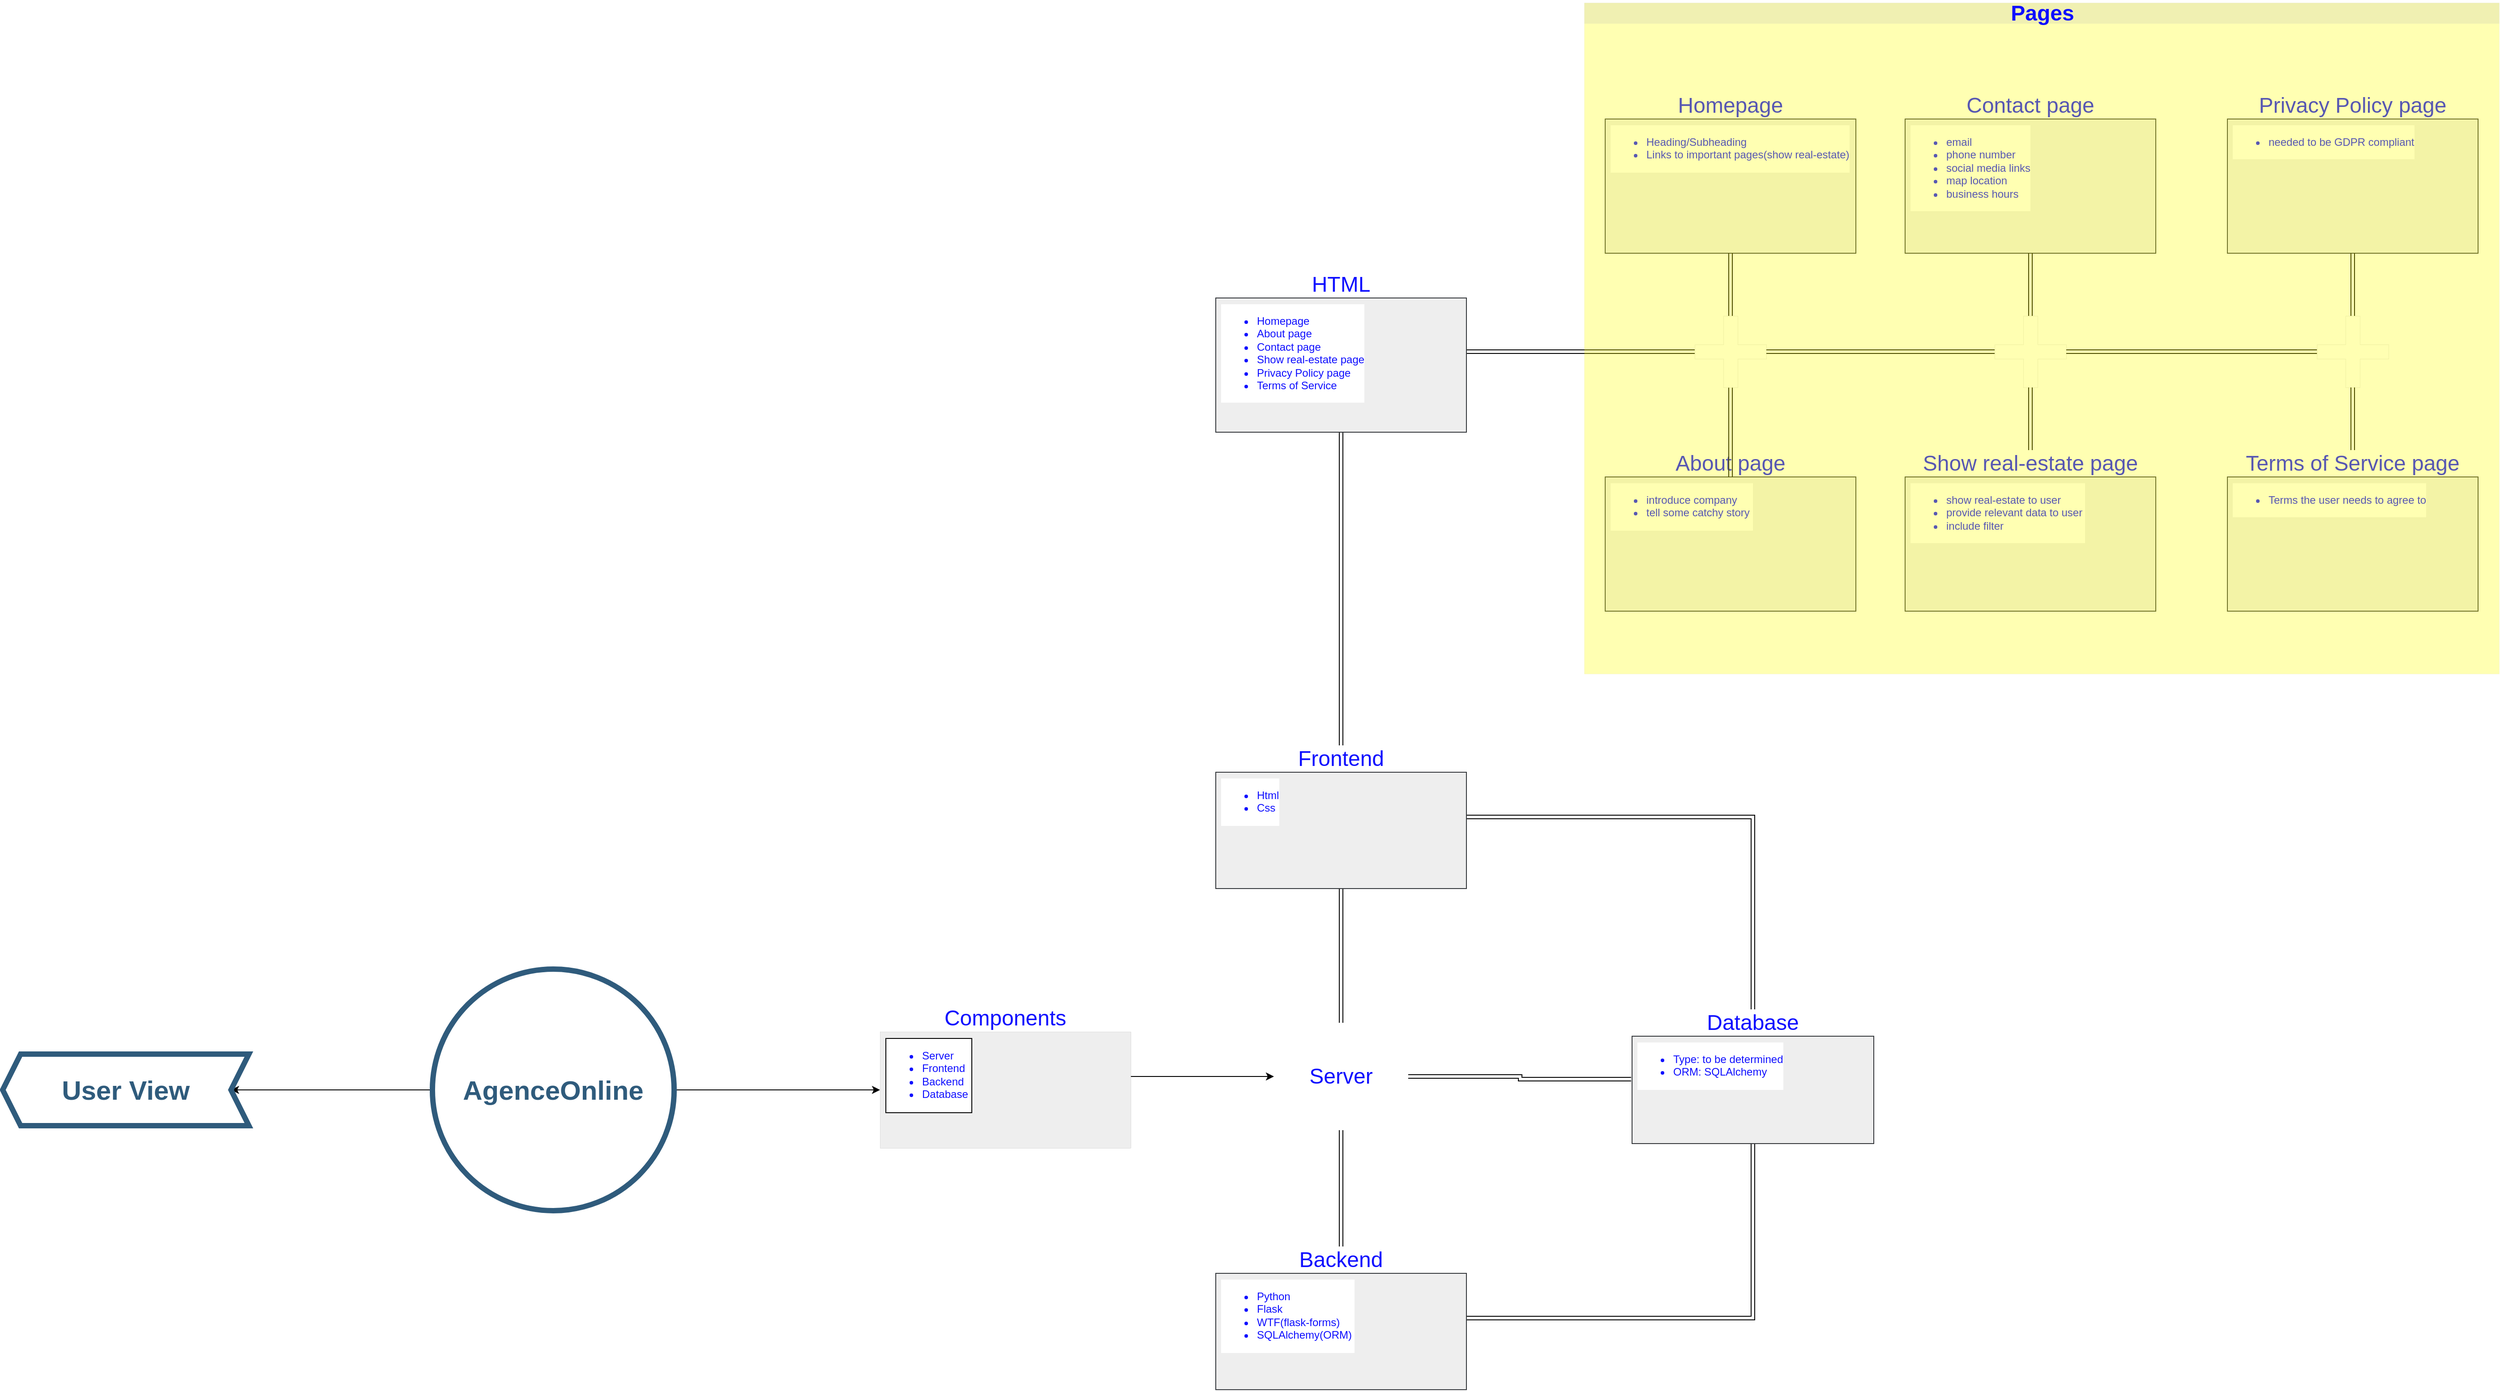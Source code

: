 <mxfile version="20.4.0" type="github">
  <diagram id="6a731a19-8d31-9384-78a2-239565b7b9f0" name="Page-1">
    <mxGraphModel dx="3129" dy="2807" grid="1" gridSize="10" guides="1" tooltips="1" connect="1" arrows="1" fold="1" page="1" pageScale="1" pageWidth="1169" pageHeight="827" background="none" math="0" shadow="0">
      <root>
        <mxCell id="0" />
        <mxCell id="1" parent="0" />
        <mxCell id="ueL2jgsVfrRlY1h6P5Gp-1551" value="" style="edgeStyle=orthogonalEdgeStyle;rounded=0;orthogonalLoop=1;jettySize=auto;html=1;fontColor=#000000;" edge="1" parent="1" source="1515" target="ueL2jgsVfrRlY1h6P5Gp-1550">
          <mxGeometry relative="1" as="geometry" />
        </mxCell>
        <mxCell id="ueL2jgsVfrRlY1h6P5Gp-1555" value="" style="edgeStyle=orthogonalEdgeStyle;rounded=0;orthogonalLoop=1;jettySize=auto;html=1;fontSize=24;fontColor=#0F0FFF;" edge="1" parent="1" source="1515" target="ueL2jgsVfrRlY1h6P5Gp-1553">
          <mxGeometry relative="1" as="geometry">
            <mxPoint x="1390" y="815" as="targetPoint" />
          </mxGeometry>
        </mxCell>
        <mxCell id="1515" value="AgenceOnline&lt;br&gt;" style="ellipse;whiteSpace=wrap;html=1;shadow=0;fontFamily=Helvetica;fontSize=30;fontColor=#2F5B7C;align=center;strokeColor=#2F5B7C;strokeWidth=6;fillColor=#FFFFFF;fontStyle=1;gradientColor=none;" parent="1" vertex="1">
          <mxGeometry x="1040" y="680" width="270" height="270" as="geometry" />
        </mxCell>
        <mxCell id="ueL2jgsVfrRlY1h6P5Gp-1550" value="User View" style="shape=step;perimeter=stepPerimeter;whiteSpace=wrap;html=1;fixedSize=1;fontSize=30;fillColor=#FFFFFF;strokeColor=#2F5B7C;fontColor=#2F5B7C;shadow=0;strokeWidth=6;fontStyle=1;gradientColor=none;size=20;rotation=0;direction=west;" vertex="1" parent="1">
          <mxGeometry x="560" y="775" width="275" height="80" as="geometry" />
        </mxCell>
        <mxCell id="ueL2jgsVfrRlY1h6P5Gp-1558" value="" style="edgeStyle=orthogonalEdgeStyle;rounded=0;orthogonalLoop=1;jettySize=auto;html=1;fontSize=24;fontColor=#0F0FFF;" edge="1" parent="1" source="ueL2jgsVfrRlY1h6P5Gp-1552" target="ueL2jgsVfrRlY1h6P5Gp-1557">
          <mxGeometry relative="1" as="geometry" />
        </mxCell>
        <mxCell id="ueL2jgsVfrRlY1h6P5Gp-1552" value="Components" style="swimlane;childLayout=stackLayout;horizontal=1;startSize=30;horizontalStack=0;rounded=0;fontSize=24;fontStyle=0;strokeWidth=0;resizeParent=0;resizeLast=1;shadow=0;dashed=0;align=center;labelBackgroundColor=#FFFFFF;labelBorderColor=none;html=1;fillColor=#FFFFFF;strokeColor=none;fontColor=#0F0FFF;swimlaneLine=0;sketch=0;perimeterSpacing=0;swimlaneFillColor=none;gradientColor=none;whiteSpace=wrap;" vertex="1" parent="1">
          <mxGeometry x="1540" y="720" width="280" height="160" as="geometry">
            <mxRectangle x="1496" y="520" width="120" height="30" as="alternateBounds" />
          </mxGeometry>
        </mxCell>
        <mxCell id="ueL2jgsVfrRlY1h6P5Gp-1553" value="&lt;ul&gt;&lt;li style=&quot;&quot;&gt;Server&lt;/li&gt;&lt;li style=&quot;&quot;&gt;Frontend&lt;/li&gt;&lt;li style=&quot;&quot;&gt;Backend&lt;/li&gt;&lt;li style=&quot;&quot;&gt;Database&amp;nbsp;&lt;/li&gt;&lt;/ul&gt;" style="align=left;strokeColor=default;fillColor=#eeeeee;spacingLeft=4;fontSize=12;verticalAlign=top;resizable=0;rotatable=0;part=1;labelBackgroundColor=#FFFFFF;labelBorderColor=#000000;html=1;fontColor=#0F0FFF;strokeWidth=0;perimeterSpacing=0;rounded=0;shadow=0;sketch=0;" vertex="1" parent="ueL2jgsVfrRlY1h6P5Gp-1552">
          <mxGeometry y="30" width="280" height="130" as="geometry" />
        </mxCell>
        <mxCell id="ueL2jgsVfrRlY1h6P5Gp-1554" value="" style="align=left;strokeColor=#36393d;fillColor=#eeeeee;spacingLeft=4;fontSize=12;verticalAlign=top;resizable=0;rotatable=0;part=1;labelBackgroundColor=default;labelBorderColor=none;html=1;" vertex="1" parent="ueL2jgsVfrRlY1h6P5Gp-1552">
          <mxGeometry y="160" width="280" as="geometry" />
        </mxCell>
        <mxCell id="ueL2jgsVfrRlY1h6P5Gp-1559" value="" style="align=left;strokeColor=default;fillColor=#eeeeee;spacingLeft=4;fontSize=12;verticalAlign=top;resizable=0;rotatable=0;part=1;labelBackgroundColor=#FFFFFF;labelBorderColor=#000000;html=1;fontColor=#0F0FFF;strokeWidth=0;perimeterSpacing=0;rounded=0;shadow=0;sketch=0;" vertex="1" parent="ueL2jgsVfrRlY1h6P5Gp-1552">
          <mxGeometry y="160" width="280" as="geometry" />
        </mxCell>
        <mxCell id="ueL2jgsVfrRlY1h6P5Gp-1564" value="" style="edgeStyle=orthogonalEdgeStyle;rounded=0;orthogonalLoop=1;jettySize=auto;html=1;fontSize=24;fontColor=#0F0FFF;entryX=0.5;entryY=1;entryDx=0;entryDy=0;shape=link;" edge="1" parent="1" source="ueL2jgsVfrRlY1h6P5Gp-1557">
          <mxGeometry relative="1" as="geometry">
            <mxPoint x="2055" y="590" as="targetPoint" />
            <Array as="points">
              <mxPoint x="2055" y="680" />
              <mxPoint x="2055" y="680" />
            </Array>
          </mxGeometry>
        </mxCell>
        <mxCell id="ueL2jgsVfrRlY1h6P5Gp-1567" value="" style="edgeStyle=orthogonalEdgeStyle;shape=link;rounded=0;orthogonalLoop=1;jettySize=auto;html=1;fontSize=24;fontColor=#0F0FFF;entryX=0.5;entryY=0;entryDx=0;entryDy=0;" edge="1" parent="1" source="ueL2jgsVfrRlY1h6P5Gp-1557" target="ueL2jgsVfrRlY1h6P5Gp-1565">
          <mxGeometry relative="1" as="geometry">
            <mxPoint x="2055" y="940" as="targetPoint" />
          </mxGeometry>
        </mxCell>
        <mxCell id="ueL2jgsVfrRlY1h6P5Gp-1570" value="" style="edgeStyle=orthogonalEdgeStyle;shape=link;rounded=0;orthogonalLoop=1;jettySize=auto;html=1;fontSize=24;fontColor=#0F0FFF;entryX=-0.004;entryY=0.4;entryDx=0;entryDy=0;entryPerimeter=0;" edge="1" parent="1" source="ueL2jgsVfrRlY1h6P5Gp-1557" target="ueL2jgsVfrRlY1h6P5Gp-1569">
          <mxGeometry relative="1" as="geometry">
            <mxPoint x="2210" y="800" as="targetPoint" />
          </mxGeometry>
        </mxCell>
        <mxCell id="ueL2jgsVfrRlY1h6P5Gp-1557" value="Server" style="rhombus;whiteSpace=wrap;html=1;fontSize=24;fillColor=#FFFFFF;strokeColor=none;fontColor=#0F0FFF;fontStyle=0;startSize=30;rounded=0;strokeWidth=0;shadow=0;dashed=0;labelBackgroundColor=#FFFFFF;labelBorderColor=none;sketch=0;swimlaneFillColor=none;gradientColor=none;" vertex="1" parent="1">
          <mxGeometry x="1980" y="740" width="150" height="120" as="geometry" />
        </mxCell>
        <mxCell id="ueL2jgsVfrRlY1h6P5Gp-1573" value="" style="edgeStyle=orthogonalEdgeStyle;shape=link;rounded=0;orthogonalLoop=1;jettySize=auto;html=1;fontSize=24;fontColor=#0F0FFF;entryX=0.5;entryY=0;entryDx=0;entryDy=0;" edge="1" parent="1" source="ueL2jgsVfrRlY1h6P5Gp-1560" target="ueL2jgsVfrRlY1h6P5Gp-1568">
          <mxGeometry relative="1" as="geometry">
            <mxPoint x="2275" y="510" as="targetPoint" />
          </mxGeometry>
        </mxCell>
        <mxCell id="ueL2jgsVfrRlY1h6P5Gp-1577" value="" style="edgeStyle=orthogonalEdgeStyle;shape=link;rounded=0;orthogonalLoop=1;jettySize=auto;html=1;fontSize=24;fontColor=#0F0FFF;entryX=0.5;entryY=1;entryDx=0;entryDy=0;" edge="1" parent="1" source="ueL2jgsVfrRlY1h6P5Gp-1560" target="ueL2jgsVfrRlY1h6P5Gp-1576">
          <mxGeometry relative="1" as="geometry">
            <mxPoint x="2055" y="350" as="targetPoint" />
          </mxGeometry>
        </mxCell>
        <mxCell id="ueL2jgsVfrRlY1h6P5Gp-1560" value="Frontend" style="swimlane;childLayout=stackLayout;horizontal=1;startSize=30;horizontalStack=0;rounded=0;fontSize=24;fontStyle=0;strokeWidth=0;resizeParent=0;resizeLast=1;shadow=0;dashed=0;align=center;labelBackgroundColor=#FFFFFF;labelBorderColor=none;html=1;fillColor=#FFFFFF;strokeColor=none;fontColor=#0F0FFF;swimlaneLine=0;sketch=0;perimeterSpacing=0;swimlaneFillColor=none;gradientColor=none;whiteSpace=wrap;" vertex="1" parent="1">
          <mxGeometry x="1915" y="430" width="280" height="160" as="geometry">
            <mxRectangle x="1496" y="520" width="120" height="30" as="alternateBounds" />
          </mxGeometry>
        </mxCell>
        <mxCell id="ueL2jgsVfrRlY1h6P5Gp-1562" value="&lt;ul&gt;&lt;li&gt;Html&lt;/li&gt;&lt;li&gt;Css&lt;/li&gt;&lt;/ul&gt;" style="align=left;strokeColor=#36393d;fillColor=#eeeeee;spacingLeft=4;fontSize=12;verticalAlign=top;resizable=0;rotatable=0;part=1;labelBackgroundColor=#FFFFFF;labelBorderColor=none;html=1;fontColor=#0F0FFF;" vertex="1" parent="ueL2jgsVfrRlY1h6P5Gp-1560">
          <mxGeometry y="30" width="280" height="130" as="geometry" />
        </mxCell>
        <mxCell id="ueL2jgsVfrRlY1h6P5Gp-1571" value="" style="edgeStyle=orthogonalEdgeStyle;shape=link;rounded=0;orthogonalLoop=1;jettySize=auto;html=1;fontSize=24;fontColor=#0F0FFF;" edge="1" parent="1" source="ueL2jgsVfrRlY1h6P5Gp-1565" target="ueL2jgsVfrRlY1h6P5Gp-1569">
          <mxGeometry relative="1" as="geometry">
            <mxPoint x="2275" y="1070" as="targetPoint" />
          </mxGeometry>
        </mxCell>
        <mxCell id="ueL2jgsVfrRlY1h6P5Gp-1565" value="Backend" style="swimlane;childLayout=stackLayout;horizontal=1;startSize=30;horizontalStack=0;rounded=0;fontSize=24;fontStyle=0;strokeWidth=0;resizeParent=0;resizeLast=1;shadow=0;dashed=0;align=center;labelBackgroundColor=#FFFFFF;labelBorderColor=none;html=1;fillColor=#FFFFFF;strokeColor=none;fontColor=#0F0FFF;swimlaneLine=0;sketch=0;perimeterSpacing=0;swimlaneFillColor=none;gradientColor=none;whiteSpace=wrap;" vertex="1" parent="1">
          <mxGeometry x="1915" y="990" width="280" height="160" as="geometry">
            <mxRectangle x="1496" y="520" width="120" height="30" as="alternateBounds" />
          </mxGeometry>
        </mxCell>
        <mxCell id="ueL2jgsVfrRlY1h6P5Gp-1566" value="&lt;ul&gt;&lt;li&gt;Python&lt;/li&gt;&lt;li&gt;Flask&lt;/li&gt;&lt;li&gt;WTF(flask-forms)&lt;/li&gt;&lt;li&gt;SQLAlchemy(ORM)&amp;nbsp;&lt;/li&gt;&lt;/ul&gt;" style="align=left;strokeColor=#36393d;fillColor=#eeeeee;spacingLeft=4;fontSize=12;verticalAlign=top;resizable=0;rotatable=0;part=1;labelBackgroundColor=#FFFFFF;labelBorderColor=none;html=1;fontColor=#0F0FFF;" vertex="1" parent="ueL2jgsVfrRlY1h6P5Gp-1565">
          <mxGeometry y="30" width="280" height="130" as="geometry" />
        </mxCell>
        <mxCell id="ueL2jgsVfrRlY1h6P5Gp-1568" value="Database" style="swimlane;childLayout=stackLayout;horizontal=1;startSize=30;horizontalStack=0;rounded=0;fontSize=24;fontStyle=0;strokeWidth=0;resizeParent=0;resizeLast=1;shadow=0;dashed=0;align=center;labelBackgroundColor=#FFFFFF;labelBorderColor=none;html=1;fillColor=#FFFFFF;strokeColor=none;fontColor=#0F0FFF;swimlaneLine=0;sketch=0;perimeterSpacing=0;swimlaneFillColor=none;gradientColor=none;whiteSpace=wrap;" vertex="1" parent="1">
          <mxGeometry x="2380" y="725" width="270" height="150" as="geometry">
            <mxRectangle x="1496" y="520" width="120" height="30" as="alternateBounds" />
          </mxGeometry>
        </mxCell>
        <mxCell id="ueL2jgsVfrRlY1h6P5Gp-1569" value="&lt;ul&gt;&lt;li&gt;Type: to be determined&lt;/li&gt;&lt;li&gt;ORM: SQLAlchemy&lt;/li&gt;&lt;/ul&gt;" style="align=left;strokeColor=#36393d;fillColor=#eeeeee;spacingLeft=4;fontSize=12;verticalAlign=top;resizable=0;rotatable=0;part=1;labelBackgroundColor=#FFFFFF;labelBorderColor=none;html=1;fontColor=#0F0FFF;" vertex="1" parent="ueL2jgsVfrRlY1h6P5Gp-1568">
          <mxGeometry y="30" width="270" height="120" as="geometry" />
        </mxCell>
        <mxCell id="ueL2jgsVfrRlY1h6P5Gp-1616" value="" style="edgeStyle=orthogonalEdgeStyle;shape=link;rounded=0;orthogonalLoop=1;jettySize=auto;html=1;fontSize=24;fontColor=#0F0FFF;entryX=0;entryY=0.5;entryDx=0;entryDy=0;entryPerimeter=0;" edge="1" parent="1" source="ueL2jgsVfrRlY1h6P5Gp-1575" target="ueL2jgsVfrRlY1h6P5Gp-1605">
          <mxGeometry relative="1" as="geometry">
            <mxPoint x="2275" y="190" as="targetPoint" />
          </mxGeometry>
        </mxCell>
        <mxCell id="ueL2jgsVfrRlY1h6P5Gp-1575" value="HTML" style="swimlane;childLayout=stackLayout;horizontal=1;startSize=30;horizontalStack=0;rounded=0;fontSize=24;fontStyle=0;strokeWidth=0;resizeParent=0;resizeLast=1;shadow=0;dashed=0;align=center;labelBackgroundColor=#FFFFFF;labelBorderColor=none;html=1;fillColor=#FFFFFF;strokeColor=none;fontColor=#0F0FFF;swimlaneLine=0;sketch=0;perimeterSpacing=0;swimlaneFillColor=none;gradientColor=none;whiteSpace=wrap;" vertex="1" parent="1">
          <mxGeometry x="1915" y="-100" width="280" height="180" as="geometry">
            <mxRectangle x="1496" y="520" width="120" height="30" as="alternateBounds" />
          </mxGeometry>
        </mxCell>
        <mxCell id="ueL2jgsVfrRlY1h6P5Gp-1576" value="&lt;ul&gt;&lt;li&gt;Homepage&lt;/li&gt;&lt;li&gt;About page&amp;nbsp;&lt;/li&gt;&lt;li&gt;Contact page&lt;/li&gt;&lt;li&gt;Show real-estate page&lt;/li&gt;&lt;li&gt;Privacy Policy page&amp;nbsp;&lt;/li&gt;&lt;li&gt;Terms of Service&lt;/li&gt;&lt;/ul&gt;" style="align=left;strokeColor=#36393d;fillColor=#eeeeee;spacingLeft=4;fontSize=12;verticalAlign=top;resizable=0;rotatable=0;part=1;labelBackgroundColor=#FFFFFF;labelBorderColor=none;html=1;fontColor=#0F0FFF;" vertex="1" parent="ueL2jgsVfrRlY1h6P5Gp-1575">
          <mxGeometry y="30" width="280" height="150" as="geometry" />
        </mxCell>
        <mxCell id="ueL2jgsVfrRlY1h6P5Gp-1636" value="" style="group" vertex="1" connectable="0" parent="1">
          <mxGeometry x="2326.5" y="-400" width="1022" height="750" as="geometry" />
        </mxCell>
        <mxCell id="ueL2jgsVfrRlY1h6P5Gp-1632" value="" style="group" vertex="1" connectable="0" parent="ueL2jgsVfrRlY1h6P5Gp-1636">
          <mxGeometry x="23.5" y="100" width="975" height="580" as="geometry" />
        </mxCell>
        <mxCell id="ueL2jgsVfrRlY1h6P5Gp-1578" value="Homepage" style="swimlane;childLayout=stackLayout;horizontal=1;startSize=30;horizontalStack=0;rounded=0;fontSize=24;fontStyle=0;strokeWidth=0;resizeParent=0;resizeLast=1;shadow=0;dashed=0;align=center;labelBackgroundColor=#FFFFFF;labelBorderColor=none;html=1;fillColor=#FFFFFF;strokeColor=none;fontColor=#0F0FFF;swimlaneLine=0;sketch=0;perimeterSpacing=0;swimlaneFillColor=none;gradientColor=none;whiteSpace=wrap;" vertex="1" parent="ueL2jgsVfrRlY1h6P5Gp-1632">
          <mxGeometry width="280" height="180" as="geometry">
            <mxRectangle x="1496" y="520" width="120" height="30" as="alternateBounds" />
          </mxGeometry>
        </mxCell>
        <mxCell id="ueL2jgsVfrRlY1h6P5Gp-1579" value="&lt;ul&gt;&lt;li&gt;Heading/Subheading&lt;/li&gt;&lt;li&gt;Links to important pages(show real-estate)&lt;/li&gt;&lt;/ul&gt;" style="align=left;strokeColor=#36393d;fillColor=#eeeeee;spacingLeft=4;fontSize=12;verticalAlign=top;resizable=0;rotatable=0;part=1;labelBackgroundColor=#FFFFFF;labelBorderColor=none;html=1;fontColor=#0F0FFF;" vertex="1" parent="ueL2jgsVfrRlY1h6P5Gp-1578">
          <mxGeometry y="30" width="280" height="150" as="geometry" />
        </mxCell>
        <mxCell id="ueL2jgsVfrRlY1h6P5Gp-1580" value="About page" style="swimlane;childLayout=stackLayout;horizontal=1;startSize=30;horizontalStack=0;rounded=0;fontSize=24;fontStyle=0;strokeWidth=0;resizeParent=0;resizeLast=1;shadow=0;dashed=0;align=center;labelBackgroundColor=#FFFFFF;labelBorderColor=none;html=1;fillColor=#FFFFFF;strokeColor=none;fontColor=#0F0FFF;swimlaneLine=0;sketch=0;perimeterSpacing=0;swimlaneFillColor=none;gradientColor=none;whiteSpace=wrap;" vertex="1" parent="ueL2jgsVfrRlY1h6P5Gp-1632">
          <mxGeometry y="400" width="280" height="180" as="geometry">
            <mxRectangle x="1496" y="520" width="120" height="30" as="alternateBounds" />
          </mxGeometry>
        </mxCell>
        <mxCell id="ueL2jgsVfrRlY1h6P5Gp-1581" value="&lt;ul&gt;&lt;li&gt;introduce company&lt;/li&gt;&lt;li&gt;tell some catchy story&amp;nbsp;&lt;/li&gt;&lt;/ul&gt;" style="align=left;strokeColor=#36393d;fillColor=#eeeeee;spacingLeft=4;fontSize=12;verticalAlign=top;resizable=0;rotatable=0;part=1;labelBackgroundColor=#FFFFFF;labelBorderColor=none;html=1;fontColor=#0F0FFF;" vertex="1" parent="ueL2jgsVfrRlY1h6P5Gp-1580">
          <mxGeometry y="30" width="280" height="150" as="geometry" />
        </mxCell>
        <mxCell id="ueL2jgsVfrRlY1h6P5Gp-1619" value="" style="edgeStyle=orthogonalEdgeStyle;shape=link;rounded=0;orthogonalLoop=1;jettySize=auto;html=1;fontSize=24;fontColor=#0F0FFF;" edge="1" parent="ueL2jgsVfrRlY1h6P5Gp-1632" source="ueL2jgsVfrRlY1h6P5Gp-1605" target="ueL2jgsVfrRlY1h6P5Gp-1581">
          <mxGeometry relative="1" as="geometry" />
        </mxCell>
        <mxCell id="ueL2jgsVfrRlY1h6P5Gp-1605" value="" style="shape=cross;whiteSpace=wrap;html=1;rounded=0;shadow=0;labelBackgroundColor=#FFFFFF;labelBorderColor=#000000;sketch=0;strokeColor=default;strokeWidth=0;fontSize=24;fontColor=#0F0FFF;fillColor=#FFFFFF;gradientColor=none;" vertex="1" parent="ueL2jgsVfrRlY1h6P5Gp-1632">
          <mxGeometry x="100" y="250" width="80" height="80" as="geometry" />
        </mxCell>
        <mxCell id="ueL2jgsVfrRlY1h6P5Gp-1618" value="" style="edgeStyle=orthogonalEdgeStyle;shape=link;rounded=0;orthogonalLoop=1;jettySize=auto;html=1;fontSize=24;fontColor=#0F0FFF;" edge="1" parent="ueL2jgsVfrRlY1h6P5Gp-1632" source="ueL2jgsVfrRlY1h6P5Gp-1578" target="ueL2jgsVfrRlY1h6P5Gp-1605">
          <mxGeometry relative="1" as="geometry" />
        </mxCell>
        <mxCell id="ueL2jgsVfrRlY1h6P5Gp-1606" value="Show real-estate page" style="swimlane;childLayout=stackLayout;horizontal=1;startSize=30;horizontalStack=0;rounded=0;fontSize=24;fontStyle=0;strokeWidth=0;resizeParent=0;resizeLast=1;shadow=0;dashed=0;align=center;labelBackgroundColor=#FFFFFF;labelBorderColor=none;html=1;fillColor=#FFFFFF;strokeColor=none;fontColor=#0F0FFF;swimlaneLine=0;sketch=0;perimeterSpacing=0;swimlaneFillColor=none;gradientColor=none;whiteSpace=wrap;" vertex="1" parent="ueL2jgsVfrRlY1h6P5Gp-1632">
          <mxGeometry x="335" y="400" width="280" height="180" as="geometry">
            <mxRectangle x="1496" y="520" width="120" height="30" as="alternateBounds" />
          </mxGeometry>
        </mxCell>
        <mxCell id="ueL2jgsVfrRlY1h6P5Gp-1607" value="&lt;ul&gt;&lt;li&gt;show real-estate to user&lt;/li&gt;&lt;li&gt;provide relevant data to user&amp;nbsp;&lt;/li&gt;&lt;li&gt;include filter&lt;/li&gt;&lt;/ul&gt;" style="align=left;strokeColor=#36393d;fillColor=#eeeeee;spacingLeft=4;fontSize=12;verticalAlign=top;resizable=0;rotatable=0;part=1;labelBackgroundColor=#FFFFFF;labelBorderColor=none;html=1;fontColor=#0F0FFF;" vertex="1" parent="ueL2jgsVfrRlY1h6P5Gp-1606">
          <mxGeometry y="30" width="280" height="150" as="geometry" />
        </mxCell>
        <mxCell id="ueL2jgsVfrRlY1h6P5Gp-1608" value="" style="shape=cross;whiteSpace=wrap;html=1;rounded=0;shadow=0;labelBackgroundColor=#FFFFFF;labelBorderColor=#000000;sketch=0;strokeColor=default;strokeWidth=0;fontSize=24;fontColor=#0F0FFF;fillColor=#FFFFFF;gradientColor=none;" vertex="1" parent="ueL2jgsVfrRlY1h6P5Gp-1632">
          <mxGeometry x="435" y="250" width="80" height="80" as="geometry" />
        </mxCell>
        <mxCell id="ueL2jgsVfrRlY1h6P5Gp-1620" value="" style="edgeStyle=orthogonalEdgeStyle;shape=link;rounded=0;orthogonalLoop=1;jettySize=auto;html=1;fontSize=24;fontColor=#0F0FFF;entryX=0;entryY=0.5;entryDx=0;entryDy=0;entryPerimeter=0;" edge="1" parent="ueL2jgsVfrRlY1h6P5Gp-1632" source="ueL2jgsVfrRlY1h6P5Gp-1605" target="ueL2jgsVfrRlY1h6P5Gp-1608">
          <mxGeometry relative="1" as="geometry">
            <mxPoint x="267" y="320" as="targetPoint" />
          </mxGeometry>
        </mxCell>
        <mxCell id="ueL2jgsVfrRlY1h6P5Gp-1622" value="" style="edgeStyle=orthogonalEdgeStyle;shape=link;rounded=0;orthogonalLoop=1;jettySize=auto;html=1;fontSize=24;fontColor=#0F0FFF;" edge="1" parent="ueL2jgsVfrRlY1h6P5Gp-1632" source="ueL2jgsVfrRlY1h6P5Gp-1606" target="ueL2jgsVfrRlY1h6P5Gp-1608">
          <mxGeometry relative="1" as="geometry" />
        </mxCell>
        <mxCell id="ueL2jgsVfrRlY1h6P5Gp-1609" value="Contact page" style="swimlane;childLayout=stackLayout;horizontal=1;startSize=30;horizontalStack=0;rounded=0;fontSize=24;fontStyle=0;strokeWidth=0;resizeParent=0;resizeLast=1;shadow=0;dashed=0;align=center;labelBackgroundColor=#FFFFFF;labelBorderColor=none;html=1;fillColor=#FFFFFF;strokeColor=none;fontColor=#0F0FFF;swimlaneLine=0;sketch=0;perimeterSpacing=0;swimlaneFillColor=none;gradientColor=none;whiteSpace=wrap;" vertex="1" parent="ueL2jgsVfrRlY1h6P5Gp-1632">
          <mxGeometry x="335" width="280" height="180" as="geometry">
            <mxRectangle x="1496" y="520" width="120" height="30" as="alternateBounds" />
          </mxGeometry>
        </mxCell>
        <mxCell id="ueL2jgsVfrRlY1h6P5Gp-1610" value="&lt;ul&gt;&lt;li&gt;email&lt;/li&gt;&lt;li&gt;phone number&lt;/li&gt;&lt;li&gt;social media links&lt;/li&gt;&lt;li&gt;map location&lt;/li&gt;&lt;li&gt;business hours&amp;nbsp;&lt;/li&gt;&lt;/ul&gt;" style="align=left;strokeColor=#36393d;fillColor=#eeeeee;spacingLeft=4;fontSize=12;verticalAlign=top;resizable=0;rotatable=0;part=1;labelBackgroundColor=#FFFFFF;labelBorderColor=none;html=1;fontColor=#0F0FFF;" vertex="1" parent="ueL2jgsVfrRlY1h6P5Gp-1609">
          <mxGeometry y="30" width="280" height="150" as="geometry" />
        </mxCell>
        <mxCell id="ueL2jgsVfrRlY1h6P5Gp-1621" value="" style="edgeStyle=orthogonalEdgeStyle;shape=link;rounded=0;orthogonalLoop=1;jettySize=auto;html=1;fontSize=24;fontColor=#0F0FFF;" edge="1" parent="ueL2jgsVfrRlY1h6P5Gp-1632" source="ueL2jgsVfrRlY1h6P5Gp-1608" target="ueL2jgsVfrRlY1h6P5Gp-1610">
          <mxGeometry relative="1" as="geometry" />
        </mxCell>
        <mxCell id="ueL2jgsVfrRlY1h6P5Gp-1611" value="Terms of Service page" style="swimlane;childLayout=stackLayout;horizontal=1;startSize=30;horizontalStack=0;rounded=0;fontSize=24;fontStyle=0;strokeWidth=0;resizeParent=0;resizeLast=1;shadow=0;dashed=0;align=center;labelBackgroundColor=#FFFFFF;labelBorderColor=none;html=1;fillColor=#FFFFFF;strokeColor=none;fontColor=#0F0FFF;swimlaneLine=0;sketch=0;perimeterSpacing=0;swimlaneFillColor=none;gradientColor=none;whiteSpace=wrap;" vertex="1" parent="ueL2jgsVfrRlY1h6P5Gp-1632">
          <mxGeometry x="695" y="400" width="280" height="180" as="geometry">
            <mxRectangle x="1496" y="520" width="120" height="30" as="alternateBounds" />
          </mxGeometry>
        </mxCell>
        <mxCell id="ueL2jgsVfrRlY1h6P5Gp-1612" value="&lt;ul&gt;&lt;li&gt;Terms the user needs to agree to&lt;/li&gt;&lt;/ul&gt;" style="align=left;strokeColor=#36393d;fillColor=#eeeeee;spacingLeft=4;fontSize=12;verticalAlign=top;resizable=0;rotatable=0;part=1;labelBackgroundColor=#FFFFFF;labelBorderColor=none;html=1;fontColor=#0F0FFF;" vertex="1" parent="ueL2jgsVfrRlY1h6P5Gp-1611">
          <mxGeometry y="30" width="280" height="150" as="geometry" />
        </mxCell>
        <mxCell id="ueL2jgsVfrRlY1h6P5Gp-1613" value="" style="shape=cross;whiteSpace=wrap;html=1;rounded=0;shadow=0;labelBackgroundColor=#FFFFFF;labelBorderColor=#000000;sketch=0;strokeColor=default;strokeWidth=0;fontSize=24;fontColor=#0F0FFF;fillColor=#FFFFFF;gradientColor=none;" vertex="1" parent="ueL2jgsVfrRlY1h6P5Gp-1632">
          <mxGeometry x="795" y="250" width="80" height="80" as="geometry" />
        </mxCell>
        <mxCell id="ueL2jgsVfrRlY1h6P5Gp-1623" value="" style="edgeStyle=orthogonalEdgeStyle;shape=link;rounded=0;orthogonalLoop=1;jettySize=auto;html=1;fontSize=24;fontColor=#0F0FFF;entryX=0;entryY=0.5;entryDx=0;entryDy=0;entryPerimeter=0;" edge="1" parent="ueL2jgsVfrRlY1h6P5Gp-1632" source="ueL2jgsVfrRlY1h6P5Gp-1608" target="ueL2jgsVfrRlY1h6P5Gp-1613">
          <mxGeometry relative="1" as="geometry">
            <mxPoint x="602" y="320" as="targetPoint" />
          </mxGeometry>
        </mxCell>
        <mxCell id="ueL2jgsVfrRlY1h6P5Gp-1625" value="" style="edgeStyle=orthogonalEdgeStyle;shape=link;rounded=0;orthogonalLoop=1;jettySize=auto;html=1;fontSize=24;fontColor=#0F0FFF;" edge="1" parent="ueL2jgsVfrRlY1h6P5Gp-1632" source="ueL2jgsVfrRlY1h6P5Gp-1611" target="ueL2jgsVfrRlY1h6P5Gp-1613">
          <mxGeometry relative="1" as="geometry" />
        </mxCell>
        <mxCell id="ueL2jgsVfrRlY1h6P5Gp-1614" value="Privacy Policy page" style="swimlane;childLayout=stackLayout;horizontal=1;startSize=30;horizontalStack=0;rounded=0;fontSize=24;fontStyle=0;strokeWidth=0;resizeParent=0;resizeLast=1;shadow=0;dashed=0;align=center;labelBackgroundColor=#FFFFFF;labelBorderColor=none;html=1;fillColor=#FFFFFF;strokeColor=none;fontColor=#0F0FFF;swimlaneLine=0;sketch=0;perimeterSpacing=0;swimlaneFillColor=none;gradientColor=none;whiteSpace=wrap;" vertex="1" parent="ueL2jgsVfrRlY1h6P5Gp-1632">
          <mxGeometry x="695" width="280" height="180" as="geometry">
            <mxRectangle x="1496" y="520" width="120" height="30" as="alternateBounds" />
          </mxGeometry>
        </mxCell>
        <mxCell id="ueL2jgsVfrRlY1h6P5Gp-1615" value="&lt;ul&gt;&lt;li&gt;needed to be GDPR compliant&lt;/li&gt;&lt;/ul&gt;" style="align=left;strokeColor=#36393d;fillColor=#eeeeee;spacingLeft=4;fontSize=12;verticalAlign=top;resizable=0;rotatable=0;part=1;labelBackgroundColor=#FFFFFF;labelBorderColor=none;html=1;fontColor=#0F0FFF;" vertex="1" parent="ueL2jgsVfrRlY1h6P5Gp-1614">
          <mxGeometry y="30" width="280" height="150" as="geometry" />
        </mxCell>
        <mxCell id="ueL2jgsVfrRlY1h6P5Gp-1624" value="" style="edgeStyle=orthogonalEdgeStyle;shape=link;rounded=0;orthogonalLoop=1;jettySize=auto;html=1;fontSize=24;fontColor=#0F0FFF;" edge="1" parent="ueL2jgsVfrRlY1h6P5Gp-1632" source="ueL2jgsVfrRlY1h6P5Gp-1613" target="ueL2jgsVfrRlY1h6P5Gp-1615">
          <mxGeometry relative="1" as="geometry" />
        </mxCell>
        <mxCell id="ueL2jgsVfrRlY1h6P5Gp-1635" value="Pages" style="swimlane;rounded=0;shadow=0;glass=0;labelBackgroundColor=none;labelBorderColor=none;sketch=0;strokeColor=default;strokeWidth=0;fontSize=24;fontColor=#0F0FFF;fillColor=#CCCC00;gradientColor=none;html=1;swimlaneFillColor=#FFFF00;opacity=30;" vertex="1" parent="ueL2jgsVfrRlY1h6P5Gp-1636">
          <mxGeometry width="1022" height="750" as="geometry">
            <mxRectangle width="110" height="40" as="alternateBounds" />
          </mxGeometry>
        </mxCell>
      </root>
    </mxGraphModel>
  </diagram>
</mxfile>
